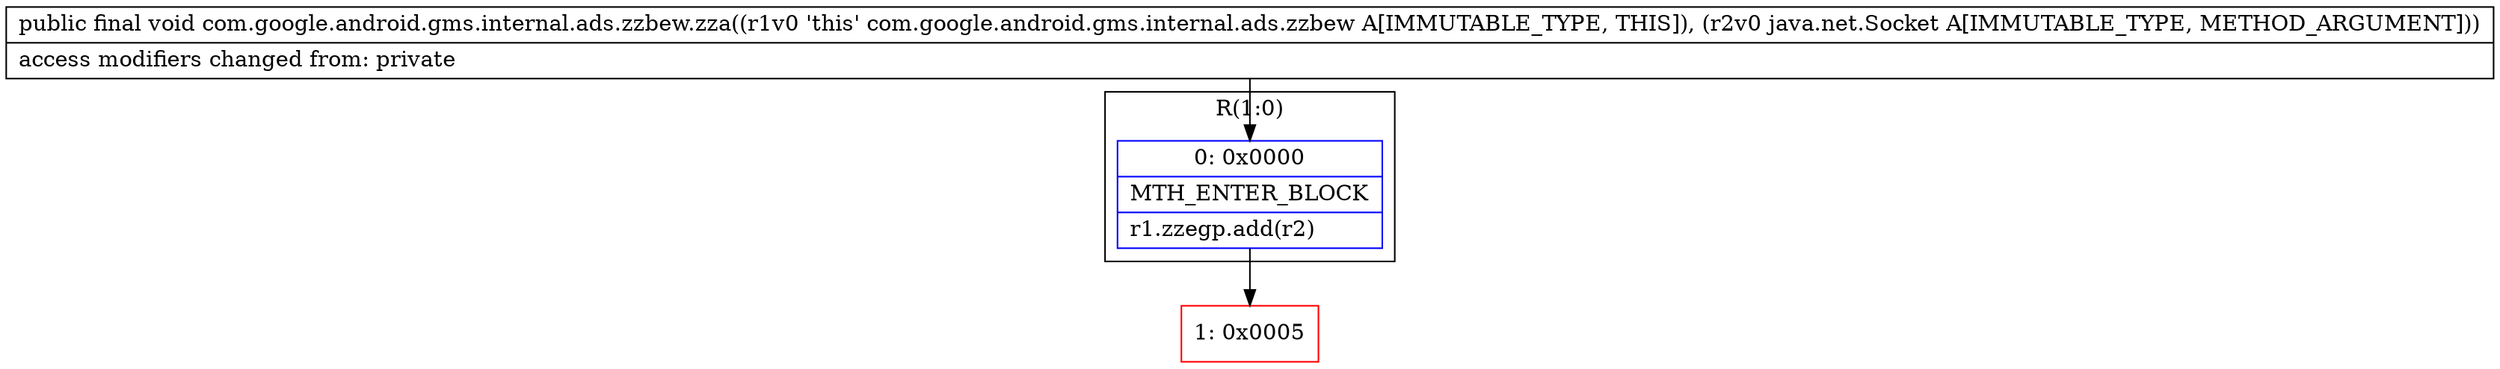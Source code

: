 digraph "CFG forcom.google.android.gms.internal.ads.zzbew.zza(Ljava\/net\/Socket;)V" {
subgraph cluster_Region_1611238565 {
label = "R(1:0)";
node [shape=record,color=blue];
Node_0 [shape=record,label="{0\:\ 0x0000|MTH_ENTER_BLOCK\l|r1.zzegp.add(r2)\l}"];
}
Node_1 [shape=record,color=red,label="{1\:\ 0x0005}"];
MethodNode[shape=record,label="{public final void com.google.android.gms.internal.ads.zzbew.zza((r1v0 'this' com.google.android.gms.internal.ads.zzbew A[IMMUTABLE_TYPE, THIS]), (r2v0 java.net.Socket A[IMMUTABLE_TYPE, METHOD_ARGUMENT]))  | access modifiers changed from: private\l}"];
MethodNode -> Node_0;
Node_0 -> Node_1;
}

